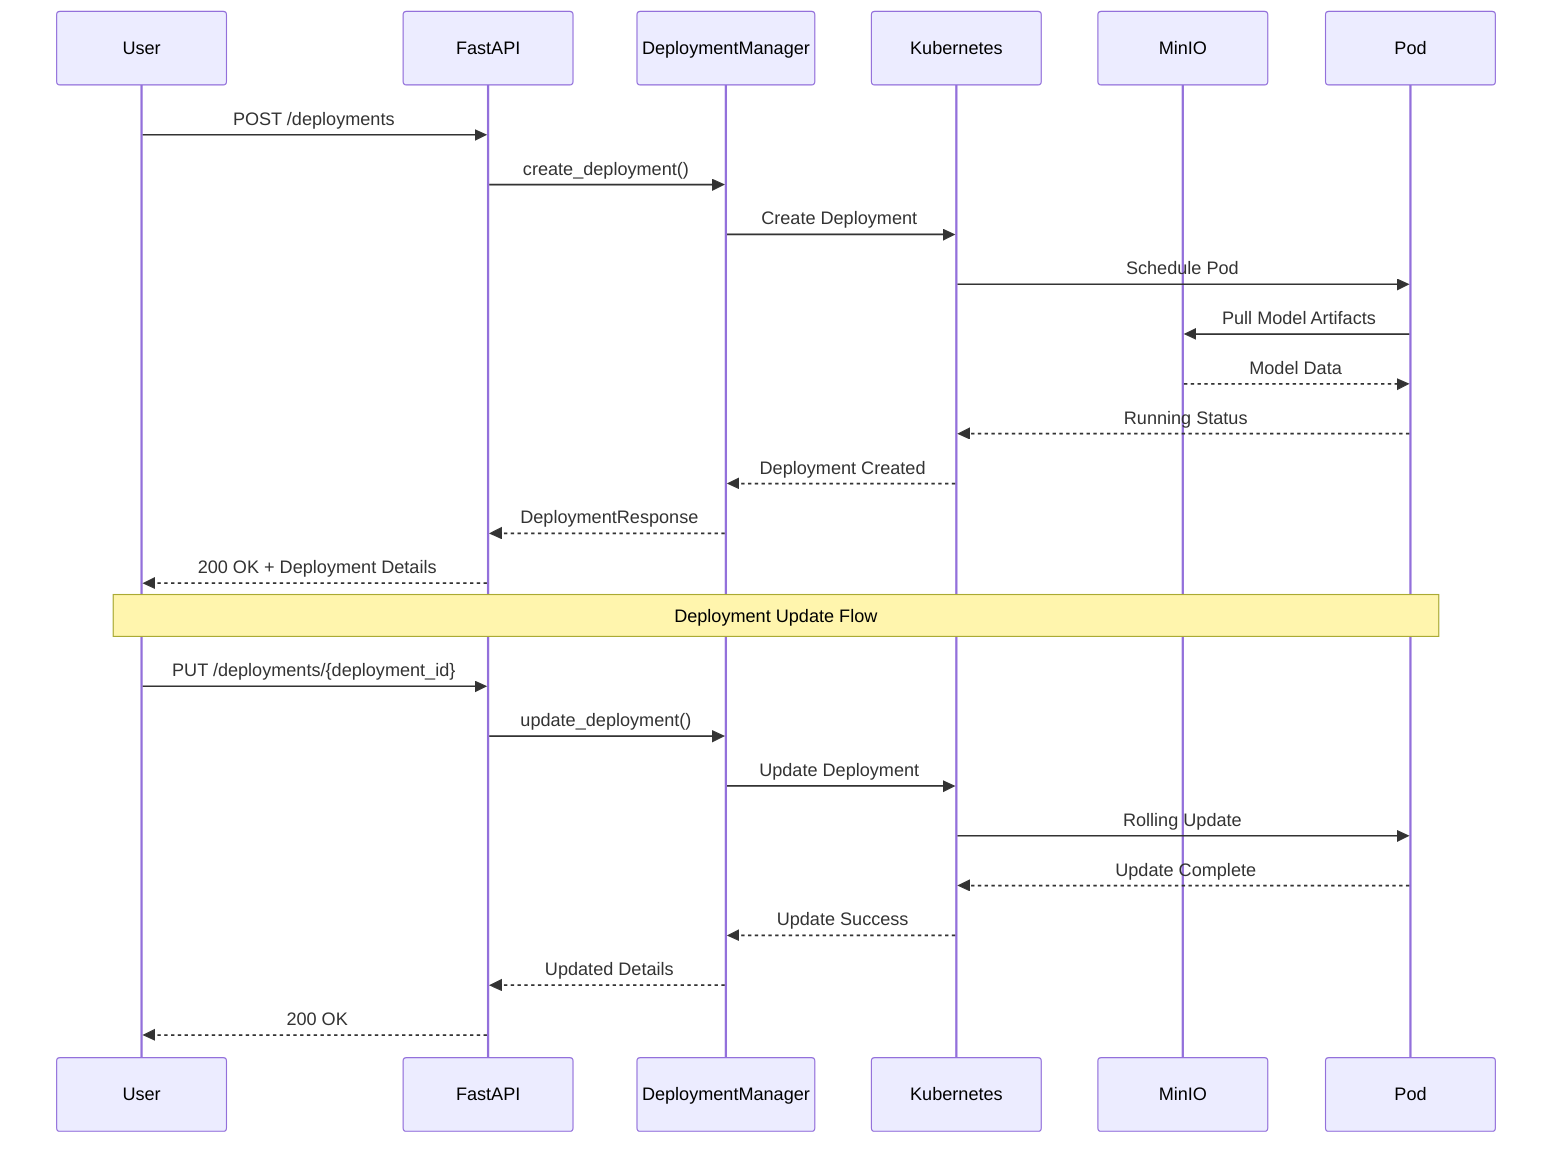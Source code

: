 sequenceDiagram
    participant User
    participant FastAPI
    participant DeploymentManager
    participant Kubernetes
    participant MinIO
    participant Pod

    User->>FastAPI: POST /deployments
    FastAPI->>DeploymentManager: create_deployment()
    DeploymentManager->>Kubernetes: Create Deployment
    Kubernetes->>Pod: Schedule Pod
    Pod->>MinIO: Pull Model Artifacts
    MinIO-->>Pod: Model Data
    Pod-->>Kubernetes: Running Status
    Kubernetes-->>DeploymentManager: Deployment Created
    DeploymentManager-->>FastAPI: DeploymentResponse
    FastAPI-->>User: 200 OK + Deployment Details

    Note over User,Pod: Deployment Update Flow
    User->>FastAPI: PUT /deployments/{deployment_id}
    FastAPI->>DeploymentManager: update_deployment()
    DeploymentManager->>Kubernetes: Update Deployment
    Kubernetes->>Pod: Rolling Update
    Pod-->>Kubernetes: Update Complete
    Kubernetes-->>DeploymentManager: Update Success
    DeploymentManager-->>FastAPI: Updated Details
    FastAPI-->>User: 200 OK